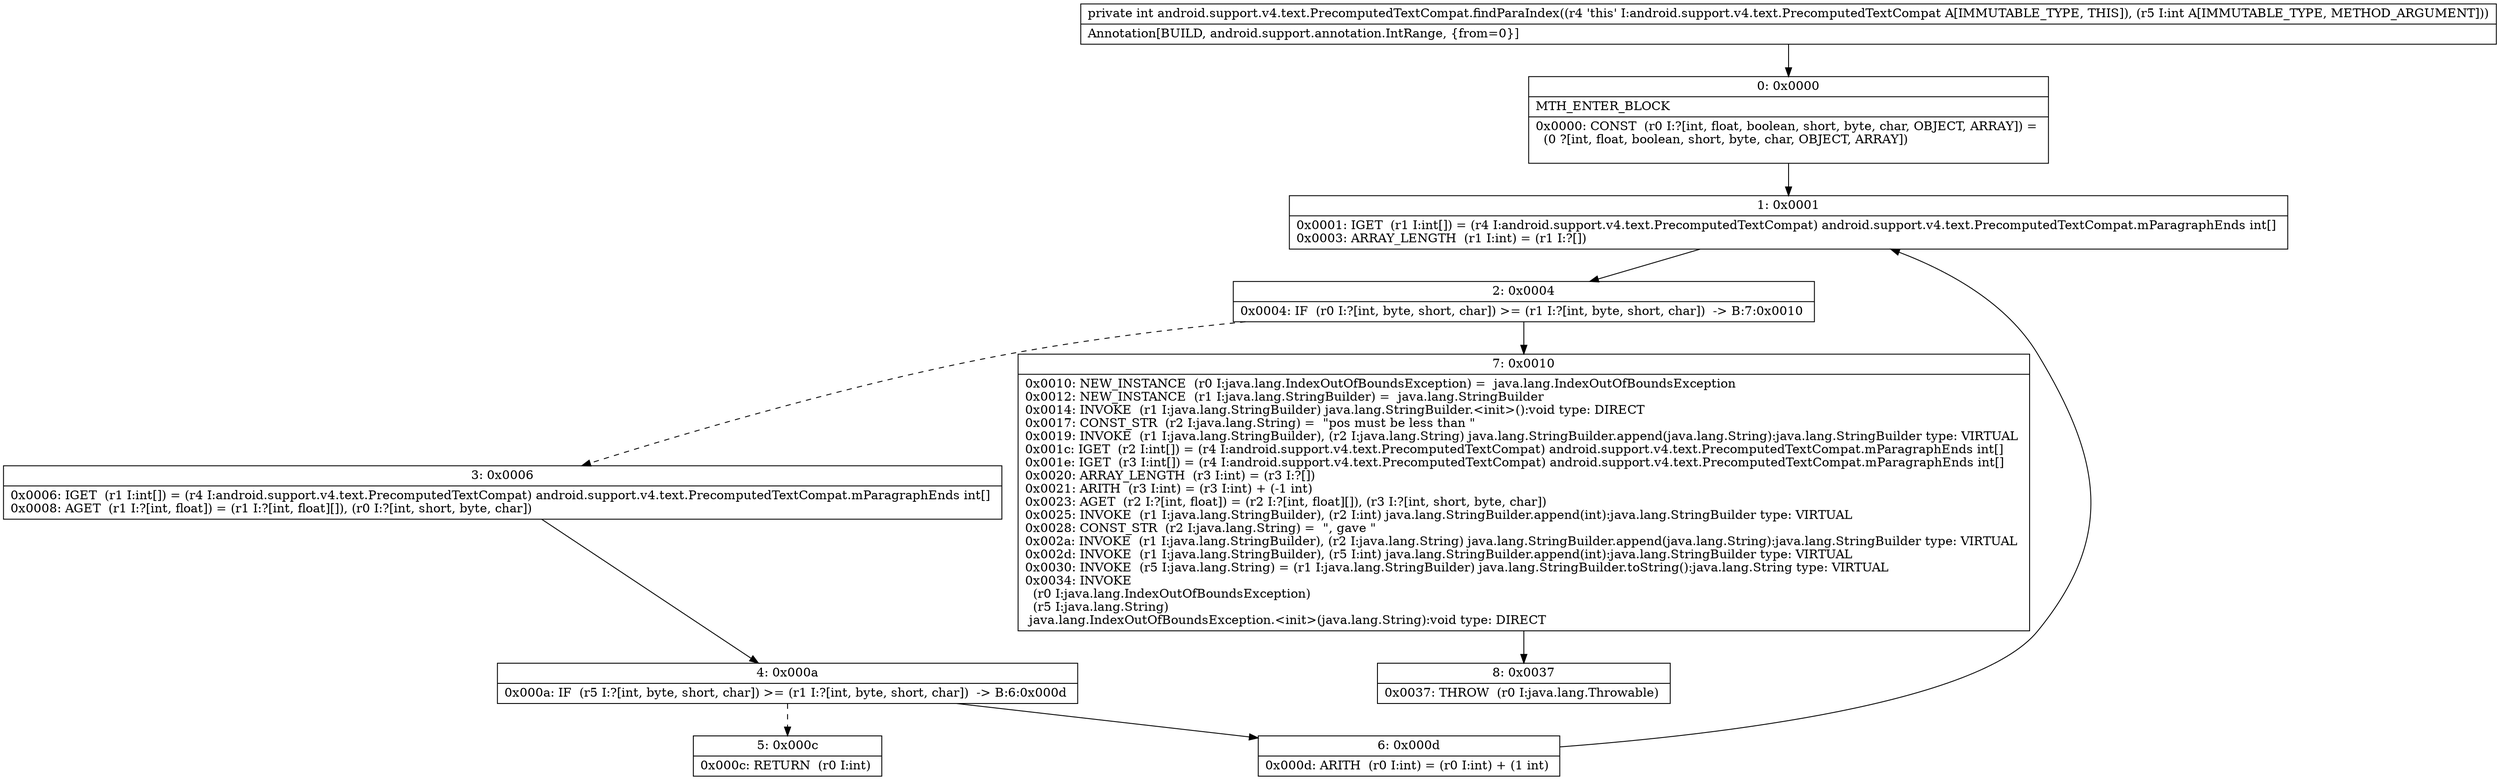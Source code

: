 digraph "CFG forandroid.support.v4.text.PrecomputedTextCompat.findParaIndex(I)I" {
Node_0 [shape=record,label="{0\:\ 0x0000|MTH_ENTER_BLOCK\l|0x0000: CONST  (r0 I:?[int, float, boolean, short, byte, char, OBJECT, ARRAY]) = \l  (0 ?[int, float, boolean, short, byte, char, OBJECT, ARRAY])\l \l}"];
Node_1 [shape=record,label="{1\:\ 0x0001|0x0001: IGET  (r1 I:int[]) = (r4 I:android.support.v4.text.PrecomputedTextCompat) android.support.v4.text.PrecomputedTextCompat.mParagraphEnds int[] \l0x0003: ARRAY_LENGTH  (r1 I:int) = (r1 I:?[]) \l}"];
Node_2 [shape=record,label="{2\:\ 0x0004|0x0004: IF  (r0 I:?[int, byte, short, char]) \>= (r1 I:?[int, byte, short, char])  \-\> B:7:0x0010 \l}"];
Node_3 [shape=record,label="{3\:\ 0x0006|0x0006: IGET  (r1 I:int[]) = (r4 I:android.support.v4.text.PrecomputedTextCompat) android.support.v4.text.PrecomputedTextCompat.mParagraphEnds int[] \l0x0008: AGET  (r1 I:?[int, float]) = (r1 I:?[int, float][]), (r0 I:?[int, short, byte, char]) \l}"];
Node_4 [shape=record,label="{4\:\ 0x000a|0x000a: IF  (r5 I:?[int, byte, short, char]) \>= (r1 I:?[int, byte, short, char])  \-\> B:6:0x000d \l}"];
Node_5 [shape=record,label="{5\:\ 0x000c|0x000c: RETURN  (r0 I:int) \l}"];
Node_6 [shape=record,label="{6\:\ 0x000d|0x000d: ARITH  (r0 I:int) = (r0 I:int) + (1 int) \l}"];
Node_7 [shape=record,label="{7\:\ 0x0010|0x0010: NEW_INSTANCE  (r0 I:java.lang.IndexOutOfBoundsException) =  java.lang.IndexOutOfBoundsException \l0x0012: NEW_INSTANCE  (r1 I:java.lang.StringBuilder) =  java.lang.StringBuilder \l0x0014: INVOKE  (r1 I:java.lang.StringBuilder) java.lang.StringBuilder.\<init\>():void type: DIRECT \l0x0017: CONST_STR  (r2 I:java.lang.String) =  \"pos must be less than \" \l0x0019: INVOKE  (r1 I:java.lang.StringBuilder), (r2 I:java.lang.String) java.lang.StringBuilder.append(java.lang.String):java.lang.StringBuilder type: VIRTUAL \l0x001c: IGET  (r2 I:int[]) = (r4 I:android.support.v4.text.PrecomputedTextCompat) android.support.v4.text.PrecomputedTextCompat.mParagraphEnds int[] \l0x001e: IGET  (r3 I:int[]) = (r4 I:android.support.v4.text.PrecomputedTextCompat) android.support.v4.text.PrecomputedTextCompat.mParagraphEnds int[] \l0x0020: ARRAY_LENGTH  (r3 I:int) = (r3 I:?[]) \l0x0021: ARITH  (r3 I:int) = (r3 I:int) + (\-1 int) \l0x0023: AGET  (r2 I:?[int, float]) = (r2 I:?[int, float][]), (r3 I:?[int, short, byte, char]) \l0x0025: INVOKE  (r1 I:java.lang.StringBuilder), (r2 I:int) java.lang.StringBuilder.append(int):java.lang.StringBuilder type: VIRTUAL \l0x0028: CONST_STR  (r2 I:java.lang.String) =  \", gave \" \l0x002a: INVOKE  (r1 I:java.lang.StringBuilder), (r2 I:java.lang.String) java.lang.StringBuilder.append(java.lang.String):java.lang.StringBuilder type: VIRTUAL \l0x002d: INVOKE  (r1 I:java.lang.StringBuilder), (r5 I:int) java.lang.StringBuilder.append(int):java.lang.StringBuilder type: VIRTUAL \l0x0030: INVOKE  (r5 I:java.lang.String) = (r1 I:java.lang.StringBuilder) java.lang.StringBuilder.toString():java.lang.String type: VIRTUAL \l0x0034: INVOKE  \l  (r0 I:java.lang.IndexOutOfBoundsException)\l  (r5 I:java.lang.String)\l java.lang.IndexOutOfBoundsException.\<init\>(java.lang.String):void type: DIRECT \l}"];
Node_8 [shape=record,label="{8\:\ 0x0037|0x0037: THROW  (r0 I:java.lang.Throwable) \l}"];
MethodNode[shape=record,label="{private int android.support.v4.text.PrecomputedTextCompat.findParaIndex((r4 'this' I:android.support.v4.text.PrecomputedTextCompat A[IMMUTABLE_TYPE, THIS]), (r5 I:int A[IMMUTABLE_TYPE, METHOD_ARGUMENT]))  | Annotation[BUILD, android.support.annotation.IntRange, \{from=0\}]\l}"];
MethodNode -> Node_0;
Node_0 -> Node_1;
Node_1 -> Node_2;
Node_2 -> Node_3[style=dashed];
Node_2 -> Node_7;
Node_3 -> Node_4;
Node_4 -> Node_5[style=dashed];
Node_4 -> Node_6;
Node_6 -> Node_1;
Node_7 -> Node_8;
}

